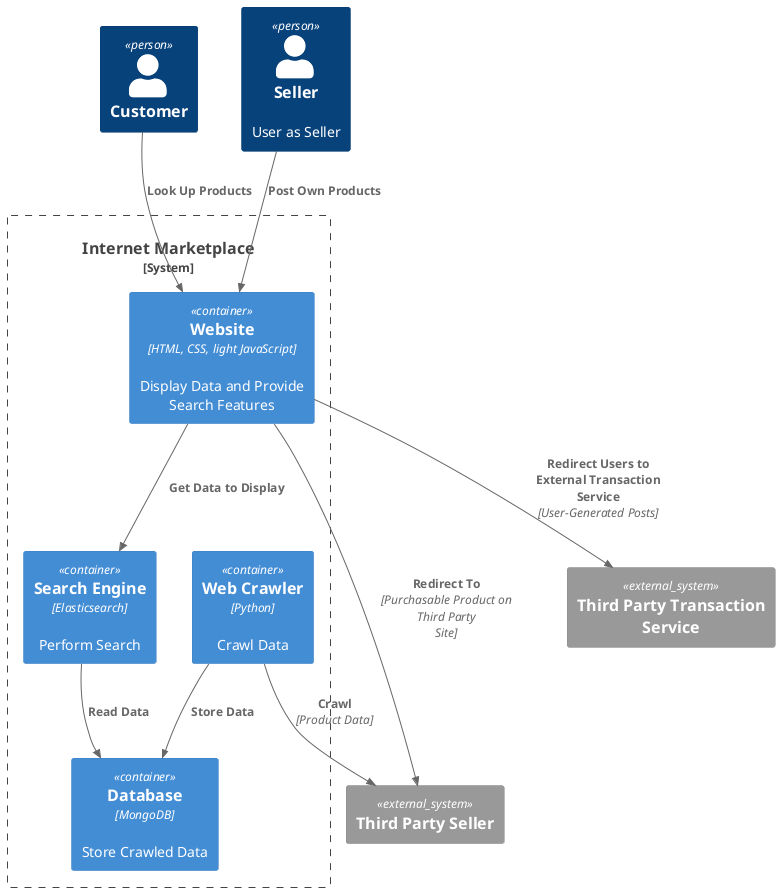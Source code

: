 @startuml
!include <C4/C4_Container>

Person(user_c, "Customer", "")
Person(user_s, "Seller", "User as Seller")

System_Boundary(boundary, "Internet Marketplace") {
    Container(website, "Website", "HTML, CSS, light JavaScript" ,"Display Data and Provide Search Features")
    Container(search_engine, "Search Engine", "Elasticsearch", "Perform Search")
    Container(crawler, "Web Crawler", "Python", "Crawl Data")
    Container(db, "Database", "MongoDB", "Store Crawled Data")
}

System_Ext(third_party, "Third Party Seller")
System_Ext(third_party_transaction, "Third Party Transaction Service")

Rel(user_c, website, "Look Up Products")
Rel(user_s, website, "Post Own Products")
Rel(website, third_party, "Redirect To", "Purchasable Product on Third Party Site")
Rel(crawler, third_party, "Crawl", "Product Data")
Rel(crawler, db, "Store Data")
Rel(search_engine, db, "Read Data")
Rel(website, search_engine, "Get Data to Display")
Rel(website, third_party_transaction, "Redirect Users to External Transaction Service", "User-Generated Posts")
@enduml